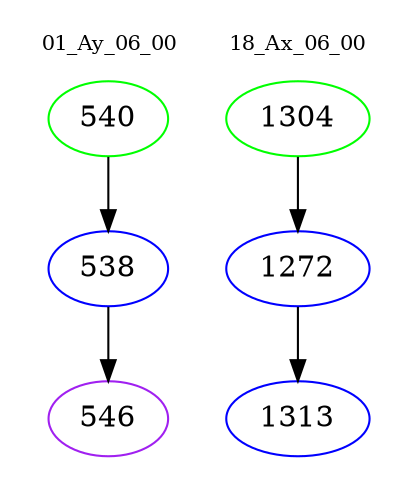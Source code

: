 digraph{
subgraph cluster_0 {
color = white
label = "01_Ay_06_00";
fontsize=10;
T0_540 [label="540", color="green"]
T0_540 -> T0_538 [color="black"]
T0_538 [label="538", color="blue"]
T0_538 -> T0_546 [color="black"]
T0_546 [label="546", color="purple"]
}
subgraph cluster_1 {
color = white
label = "18_Ax_06_00";
fontsize=10;
T1_1304 [label="1304", color="green"]
T1_1304 -> T1_1272 [color="black"]
T1_1272 [label="1272", color="blue"]
T1_1272 -> T1_1313 [color="black"]
T1_1313 [label="1313", color="blue"]
}
}
